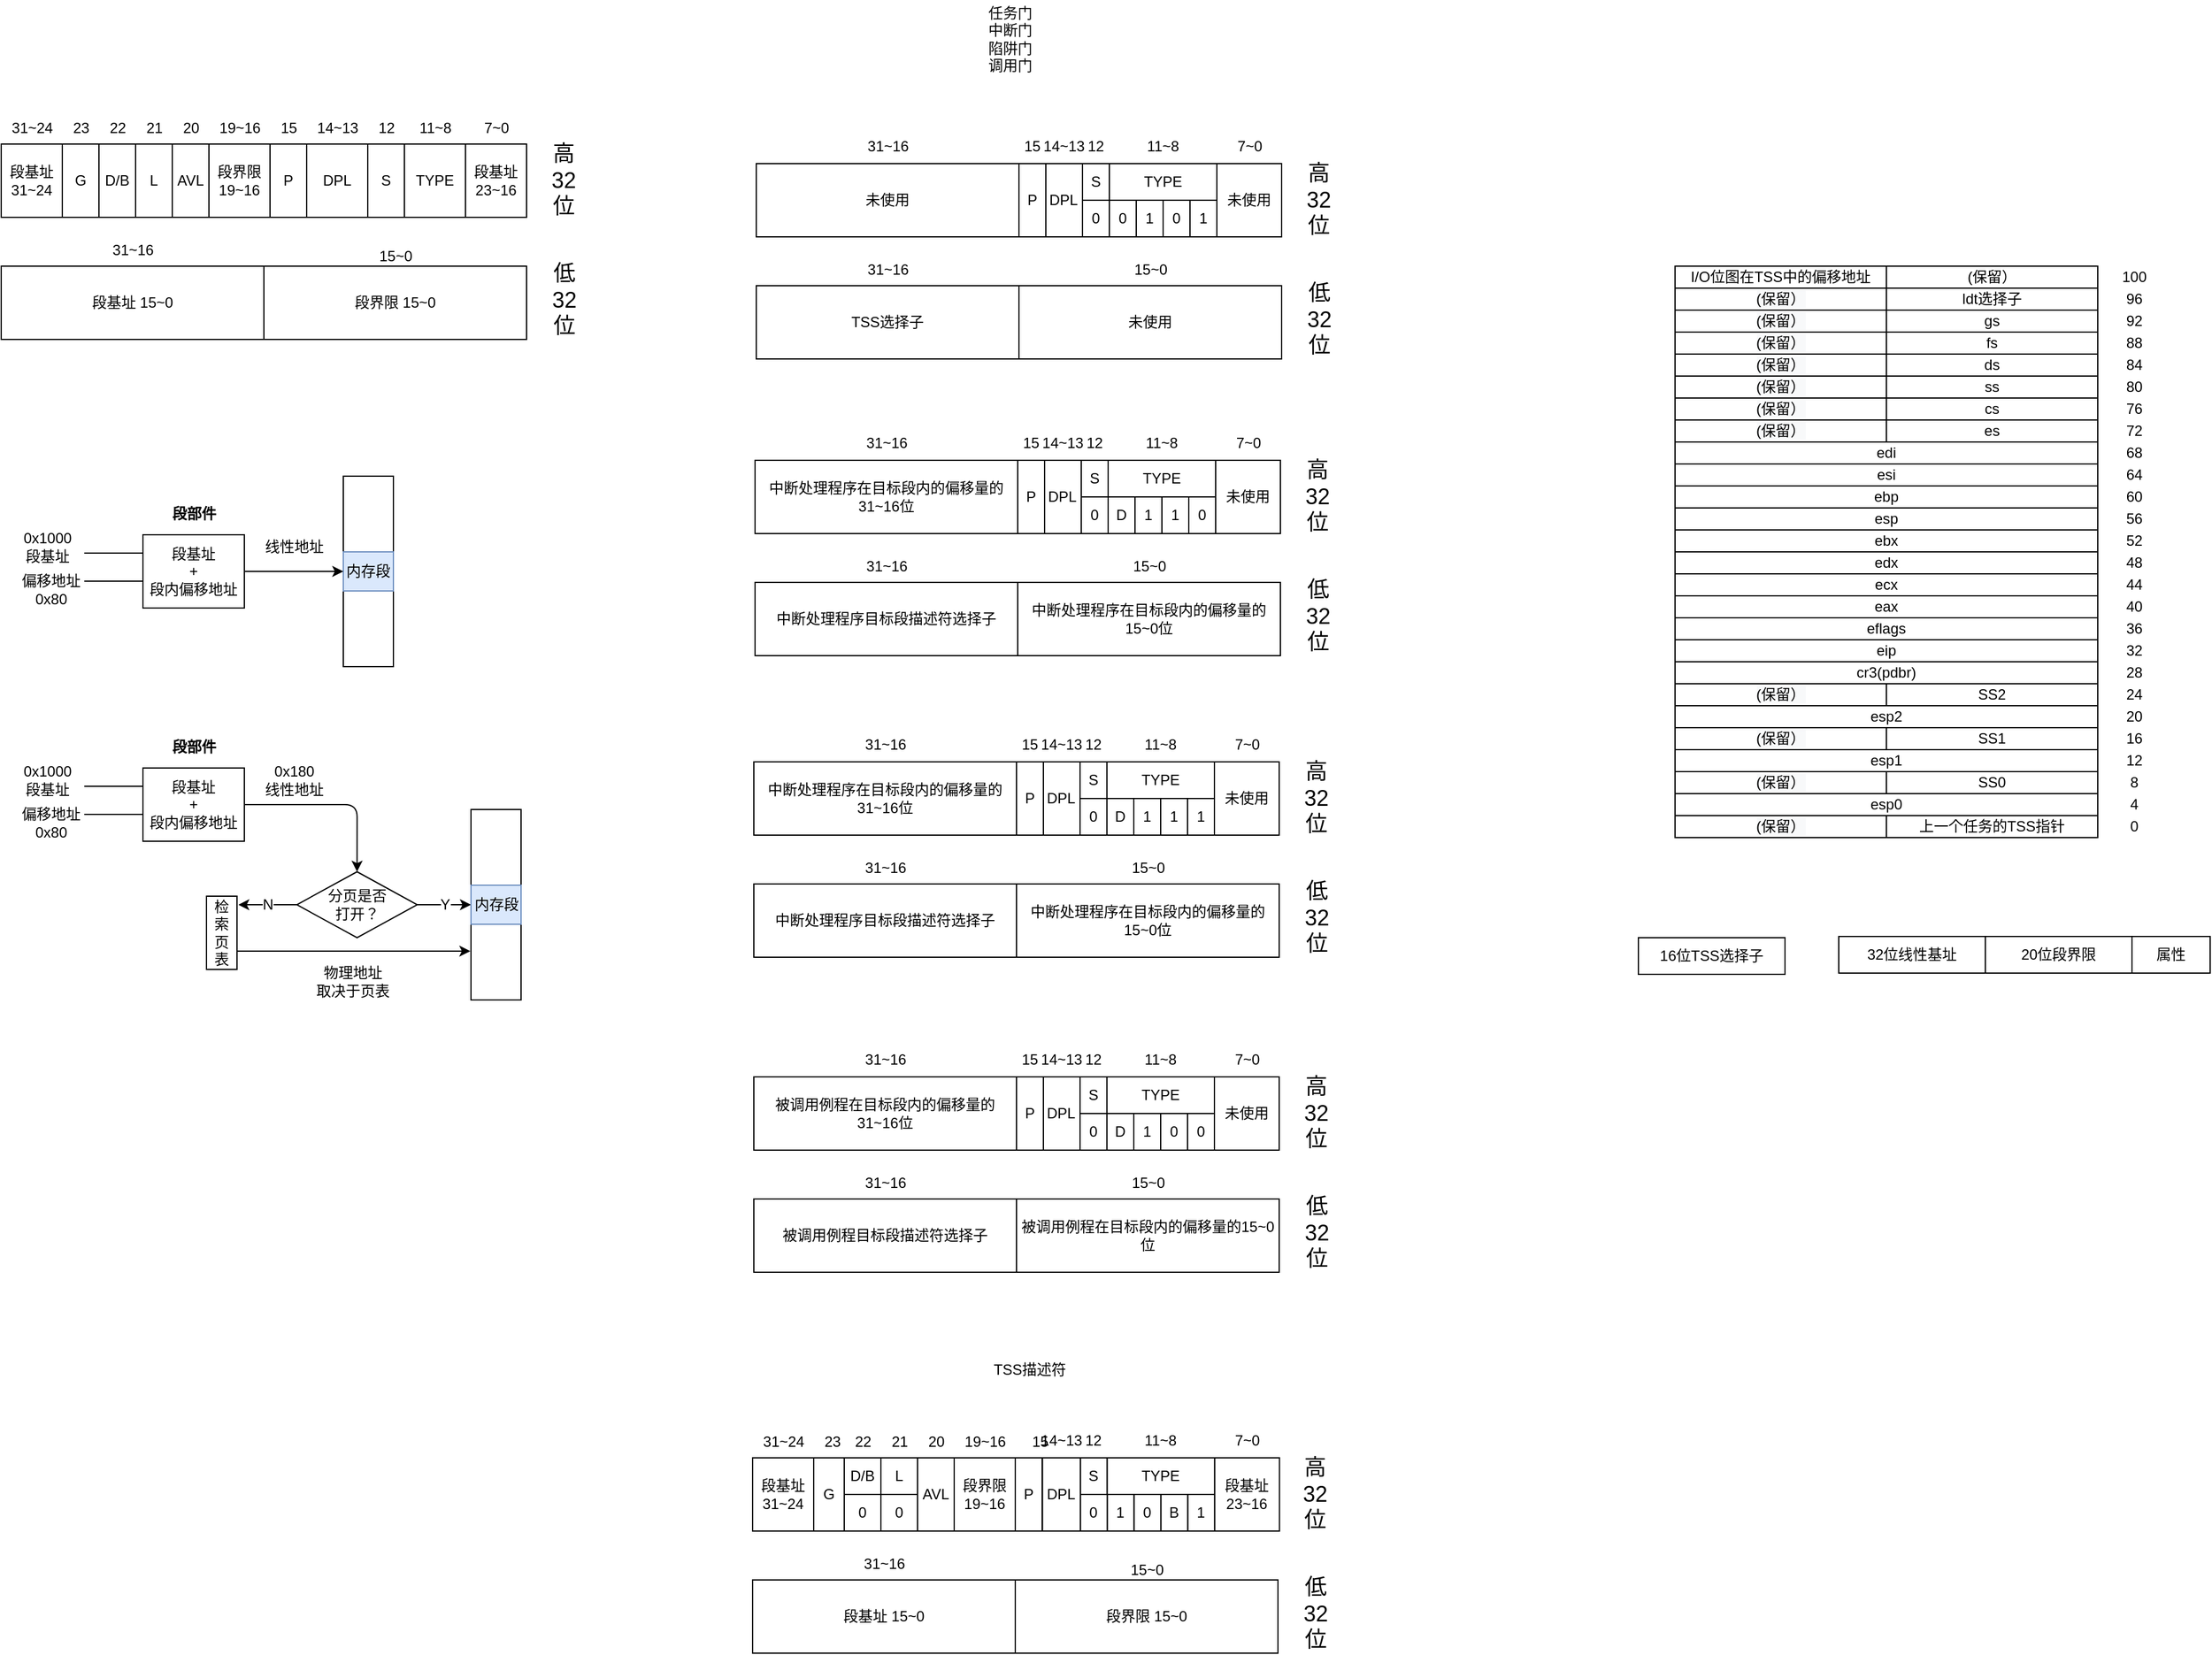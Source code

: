 <mxfile>
    <diagram id="dHVV99mR_UIUNMcH6DFS" name="第 1 页">
        <mxGraphModel dx="714" dy="567" grid="0" gridSize="5" guides="1" tooltips="1" connect="1" arrows="0" fold="1" page="1" pageScale="1" pageWidth="3300" pageHeight="4681" background="none" math="0" shadow="0">
            <root>
                <mxCell id="0"/>
                <mxCell id="1" parent="0"/>
                <mxCell id="2" value="段基址&lt;br&gt;31~24" style="rounded=0;whiteSpace=wrap;html=1;" parent="1" vertex="1">
                    <mxGeometry x="60" y="165" width="50" height="60" as="geometry"/>
                </mxCell>
                <mxCell id="3" value="G" style="rounded=0;whiteSpace=wrap;html=1;" parent="1" vertex="1">
                    <mxGeometry x="110" y="165" width="30" height="60" as="geometry"/>
                </mxCell>
                <mxCell id="4" value="D/B" style="rounded=0;whiteSpace=wrap;html=1;" parent="1" vertex="1">
                    <mxGeometry x="140" y="165" width="30" height="60" as="geometry"/>
                </mxCell>
                <mxCell id="5" value="L" style="rounded=0;whiteSpace=wrap;html=1;" parent="1" vertex="1">
                    <mxGeometry x="170" y="165" width="30" height="60" as="geometry"/>
                </mxCell>
                <mxCell id="6" value="AVL" style="rounded=0;whiteSpace=wrap;html=1;" parent="1" vertex="1">
                    <mxGeometry x="200" y="165" width="30" height="60" as="geometry"/>
                </mxCell>
                <mxCell id="7" value="段界限&lt;br&gt;19~16" style="rounded=0;whiteSpace=wrap;html=1;" parent="1" vertex="1">
                    <mxGeometry x="230" y="165" width="50" height="60" as="geometry"/>
                </mxCell>
                <mxCell id="8" value="P" style="rounded=0;whiteSpace=wrap;html=1;" parent="1" vertex="1">
                    <mxGeometry x="280" y="165" width="30" height="60" as="geometry"/>
                </mxCell>
                <mxCell id="9" value="DPL" style="rounded=0;whiteSpace=wrap;html=1;" parent="1" vertex="1">
                    <mxGeometry x="310" y="165" width="50" height="60" as="geometry"/>
                </mxCell>
                <mxCell id="10" value="S" style="rounded=0;whiteSpace=wrap;html=1;" parent="1" vertex="1">
                    <mxGeometry x="360" y="165" width="30" height="60" as="geometry"/>
                </mxCell>
                <mxCell id="11" value="TYPE" style="rounded=0;whiteSpace=wrap;html=1;" parent="1" vertex="1">
                    <mxGeometry x="390" y="165" width="50" height="60" as="geometry"/>
                </mxCell>
                <mxCell id="12" value="段基址&lt;br&gt;23~16" style="rounded=0;whiteSpace=wrap;html=1;" parent="1" vertex="1">
                    <mxGeometry x="440" y="165" width="50" height="60" as="geometry"/>
                </mxCell>
                <mxCell id="13" value="段基址 15~0" style="rounded=0;whiteSpace=wrap;html=1;" parent="1" vertex="1">
                    <mxGeometry x="60" y="265" width="215" height="60" as="geometry"/>
                </mxCell>
                <mxCell id="15" value="段界限 15~0" style="rounded=0;whiteSpace=wrap;html=1;" parent="1" vertex="1">
                    <mxGeometry x="275" y="265" width="215" height="60" as="geometry"/>
                </mxCell>
                <mxCell id="16" value="&lt;font style=&quot;font-size: 18px&quot;&gt;高32位&lt;/font&gt;" style="text;html=1;strokeColor=none;fillColor=none;align=center;verticalAlign=middle;whiteSpace=wrap;rounded=0;" parent="1" vertex="1">
                    <mxGeometry x="504" y="180" width="33" height="30" as="geometry"/>
                </mxCell>
                <mxCell id="17" value="&lt;font style=&quot;font-size: 18px&quot;&gt;低32位&lt;/font&gt;" style="text;html=1;strokeColor=none;fillColor=none;align=center;verticalAlign=middle;whiteSpace=wrap;rounded=0;" parent="1" vertex="1">
                    <mxGeometry x="504" y="278" width="34" height="30" as="geometry"/>
                </mxCell>
                <mxCell id="18" value="&lt;font style=&quot;font-size: 12px&quot;&gt;15~0&lt;/font&gt;" style="text;html=1;strokeColor=none;fillColor=none;align=center;verticalAlign=middle;whiteSpace=wrap;rounded=0;fontSize=18;" parent="1" vertex="1">
                    <mxGeometry x="352.5" y="240" width="60" height="30" as="geometry"/>
                </mxCell>
                <mxCell id="19" value="&lt;font style=&quot;font-size: 12px&quot;&gt;31~16&lt;/font&gt;" style="text;html=1;strokeColor=none;fillColor=none;align=center;verticalAlign=middle;whiteSpace=wrap;rounded=0;fontSize=18;" parent="1" vertex="1">
                    <mxGeometry x="137.5" y="235" width="60" height="30" as="geometry"/>
                </mxCell>
                <mxCell id="21" value="&lt;span style=&quot;font-size: 12px&quot;&gt;7~0&lt;/span&gt;" style="text;html=1;strokeColor=none;fillColor=none;align=center;verticalAlign=middle;whiteSpace=wrap;rounded=0;fontSize=18;" parent="1" vertex="1">
                    <mxGeometry x="447.5" y="135" width="35" height="30" as="geometry"/>
                </mxCell>
                <mxCell id="22" value="&lt;span style=&quot;font-size: 12px&quot;&gt;11~8&lt;/span&gt;" style="text;html=1;strokeColor=none;fillColor=none;align=center;verticalAlign=middle;whiteSpace=wrap;rounded=0;fontSize=18;" parent="1" vertex="1">
                    <mxGeometry x="397.5" y="135" width="35" height="30" as="geometry"/>
                </mxCell>
                <mxCell id="23" value="&lt;span style=&quot;font-size: 12px&quot;&gt;12&lt;/span&gt;" style="text;html=1;strokeColor=none;fillColor=none;align=center;verticalAlign=middle;whiteSpace=wrap;rounded=0;fontSize=18;" parent="1" vertex="1">
                    <mxGeometry x="357.5" y="135" width="35" height="30" as="geometry"/>
                </mxCell>
                <mxCell id="24" value="&lt;span style=&quot;font-size: 12px&quot;&gt;14~13&lt;/span&gt;" style="text;html=1;strokeColor=none;fillColor=none;align=center;verticalAlign=middle;whiteSpace=wrap;rounded=0;fontSize=18;" parent="1" vertex="1">
                    <mxGeometry x="317.5" y="135" width="35" height="30" as="geometry"/>
                </mxCell>
                <mxCell id="25" value="&lt;span style=&quot;font-size: 12px&quot;&gt;15&lt;/span&gt;" style="text;html=1;strokeColor=none;fillColor=none;align=center;verticalAlign=middle;whiteSpace=wrap;rounded=0;fontSize=18;" parent="1" vertex="1">
                    <mxGeometry x="277.5" y="135" width="35" height="30" as="geometry"/>
                </mxCell>
                <mxCell id="26" value="&lt;span style=&quot;font-size: 12px&quot;&gt;19~16&lt;/span&gt;" style="text;html=1;strokeColor=none;fillColor=none;align=center;verticalAlign=middle;whiteSpace=wrap;rounded=0;fontSize=18;" parent="1" vertex="1">
                    <mxGeometry x="237.5" y="135" width="35" height="30" as="geometry"/>
                </mxCell>
                <mxCell id="27" value="&lt;span style=&quot;font-size: 12px&quot;&gt;20&lt;/span&gt;" style="text;html=1;strokeColor=none;fillColor=none;align=center;verticalAlign=middle;whiteSpace=wrap;rounded=0;fontSize=18;" parent="1" vertex="1">
                    <mxGeometry x="197.5" y="135" width="35" height="30" as="geometry"/>
                </mxCell>
                <mxCell id="28" value="&lt;span style=&quot;font-size: 12px&quot;&gt;21&lt;/span&gt;" style="text;html=1;strokeColor=none;fillColor=none;align=center;verticalAlign=middle;whiteSpace=wrap;rounded=0;fontSize=18;" parent="1" vertex="1">
                    <mxGeometry x="167.5" y="135" width="35" height="30" as="geometry"/>
                </mxCell>
                <mxCell id="29" value="&lt;span style=&quot;font-size: 12px&quot;&gt;22&lt;/span&gt;" style="text;html=1;strokeColor=none;fillColor=none;align=center;verticalAlign=middle;whiteSpace=wrap;rounded=0;fontSize=18;" parent="1" vertex="1">
                    <mxGeometry x="137.5" y="135" width="35" height="30" as="geometry"/>
                </mxCell>
                <mxCell id="30" value="&lt;span style=&quot;font-size: 12px&quot;&gt;23&lt;/span&gt;" style="text;html=1;strokeColor=none;fillColor=none;align=center;verticalAlign=middle;whiteSpace=wrap;rounded=0;fontSize=18;" parent="1" vertex="1">
                    <mxGeometry x="107.5" y="135" width="35" height="30" as="geometry"/>
                </mxCell>
                <mxCell id="31" value="&lt;span style=&quot;font-size: 12px&quot;&gt;31~24&lt;/span&gt;" style="text;html=1;strokeColor=none;fillColor=none;align=center;verticalAlign=middle;whiteSpace=wrap;rounded=0;fontSize=18;" parent="1" vertex="1">
                    <mxGeometry x="67.5" y="135" width="35" height="30" as="geometry"/>
                </mxCell>
                <mxCell id="32" value="" style="rounded=0;whiteSpace=wrap;html=1;fontSize=12;" parent="1" vertex="1">
                    <mxGeometry x="340" y="437" width="41" height="62" as="geometry"/>
                </mxCell>
                <mxCell id="33" value="" style="rounded=0;whiteSpace=wrap;html=1;fontSize=12;" parent="1" vertex="1">
                    <mxGeometry x="340" y="531" width="41" height="62" as="geometry"/>
                </mxCell>
                <mxCell id="34" value="内存段" style="rounded=0;whiteSpace=wrap;html=1;fontSize=12;fillColor=#dae8fc;strokeColor=#6c8ebf;" parent="1" vertex="1">
                    <mxGeometry x="340" y="499" width="41" height="32" as="geometry"/>
                </mxCell>
                <mxCell id="35" value="段基址&lt;br&gt;+&lt;br&gt;段内偏移地址" style="rounded=0;whiteSpace=wrap;html=1;fontSize=12;" parent="1" vertex="1">
                    <mxGeometry x="176" y="485" width="83" height="60" as="geometry"/>
                </mxCell>
                <mxCell id="36" value="" style="endArrow=classic;html=1;fontSize=12;exitX=1;exitY=0.5;exitDx=0;exitDy=0;entryX=0;entryY=0.5;entryDx=0;entryDy=0;" parent="1" source="35" target="34" edge="1">
                    <mxGeometry width="50" height="50" relative="1" as="geometry">
                        <mxPoint x="251" y="487" as="sourcePoint"/>
                        <mxPoint x="301" y="437" as="targetPoint"/>
                    </mxGeometry>
                </mxCell>
                <mxCell id="37" value="线性地址" style="text;html=1;strokeColor=none;fillColor=none;align=center;verticalAlign=middle;whiteSpace=wrap;rounded=0;fontSize=12;" parent="1" vertex="1">
                    <mxGeometry x="270" y="480" width="60" height="30" as="geometry"/>
                </mxCell>
                <mxCell id="39" value="&lt;b&gt;段部件&lt;/b&gt;" style="text;html=1;strokeColor=none;fillColor=none;align=center;verticalAlign=middle;whiteSpace=wrap;rounded=0;fontSize=12;" parent="1" vertex="1">
                    <mxGeometry x="187.5" y="453" width="60" height="30" as="geometry"/>
                </mxCell>
                <mxCell id="43" style="edgeStyle=none;html=1;entryX=0;entryY=0.25;entryDx=0;entryDy=0;fontSize=12;endArrow=none;endFill=0;" parent="1" target="35" edge="1">
                    <mxGeometry relative="1" as="geometry">
                        <mxPoint x="128" y="500" as="sourcePoint"/>
                    </mxGeometry>
                </mxCell>
                <mxCell id="40" value="0x1000&lt;br&gt;&lt;font style=&quot;font-size: 12px&quot;&gt;段基址&lt;/font&gt;" style="text;html=1;strokeColor=none;fillColor=none;align=center;verticalAlign=middle;whiteSpace=wrap;rounded=0;fontSize=12;" parent="1" vertex="1">
                    <mxGeometry x="67.5" y="480" width="60" height="30" as="geometry"/>
                </mxCell>
                <mxCell id="41" value="偏移地址&lt;br&gt;0x80" style="text;html=1;strokeColor=none;fillColor=none;align=center;verticalAlign=middle;whiteSpace=wrap;rounded=0;fontSize=12;" parent="1" vertex="1">
                    <mxGeometry x="71" y="515" width="60" height="30" as="geometry"/>
                </mxCell>
                <mxCell id="46" style="edgeStyle=none;html=1;entryX=0;entryY=0.25;entryDx=0;entryDy=0;fontSize=12;endArrow=none;endFill=0;" parent="1" edge="1">
                    <mxGeometry relative="1" as="geometry">
                        <mxPoint x="128" y="523" as="sourcePoint"/>
                        <mxPoint x="176" y="523" as="targetPoint"/>
                    </mxGeometry>
                </mxCell>
                <mxCell id="58" style="edgeStyle=orthogonalEdgeStyle;html=1;exitX=1;exitY=0.5;exitDx=0;exitDy=0;entryX=0.5;entryY=0;entryDx=0;entryDy=0;fontSize=12;endArrow=classic;endFill=1;" parent="1" source="47" target="56" edge="1">
                    <mxGeometry relative="1" as="geometry"/>
                </mxCell>
                <mxCell id="47" value="段基址&lt;br&gt;+&lt;br&gt;段内偏移地址" style="rounded=0;whiteSpace=wrap;html=1;fontSize=12;" parent="1" vertex="1">
                    <mxGeometry x="176" y="676" width="83" height="60" as="geometry"/>
                </mxCell>
                <mxCell id="48" value="0x180&lt;br&gt;线性地址" style="text;html=1;strokeColor=none;fillColor=none;align=center;verticalAlign=middle;whiteSpace=wrap;rounded=0;fontSize=12;" parent="1" vertex="1">
                    <mxGeometry x="270" y="671" width="60" height="30" as="geometry"/>
                </mxCell>
                <mxCell id="49" value="&lt;b&gt;段部件&lt;/b&gt;" style="text;html=1;strokeColor=none;fillColor=none;align=center;verticalAlign=middle;whiteSpace=wrap;rounded=0;fontSize=12;" parent="1" vertex="1">
                    <mxGeometry x="187.5" y="644" width="60" height="30" as="geometry"/>
                </mxCell>
                <mxCell id="50" style="edgeStyle=none;html=1;entryX=0;entryY=0.25;entryDx=0;entryDy=0;fontSize=12;endArrow=none;endFill=0;" parent="1" target="47" edge="1">
                    <mxGeometry relative="1" as="geometry">
                        <mxPoint x="128" y="691" as="sourcePoint"/>
                    </mxGeometry>
                </mxCell>
                <mxCell id="51" value="0x1000&lt;br&gt;&lt;font style=&quot;font-size: 12px&quot;&gt;段基址&lt;/font&gt;" style="text;html=1;strokeColor=none;fillColor=none;align=center;verticalAlign=middle;whiteSpace=wrap;rounded=0;fontSize=12;" parent="1" vertex="1">
                    <mxGeometry x="67.5" y="671" width="60" height="30" as="geometry"/>
                </mxCell>
                <mxCell id="52" value="偏移地址&lt;br&gt;0x80" style="text;html=1;strokeColor=none;fillColor=none;align=center;verticalAlign=middle;whiteSpace=wrap;rounded=0;fontSize=12;" parent="1" vertex="1">
                    <mxGeometry x="71" y="706" width="60" height="30" as="geometry"/>
                </mxCell>
                <mxCell id="53" style="edgeStyle=none;html=1;entryX=0;entryY=0.25;entryDx=0;entryDy=0;fontSize=12;endArrow=none;endFill=0;" parent="1" edge="1">
                    <mxGeometry relative="1" as="geometry">
                        <mxPoint x="128" y="714" as="sourcePoint"/>
                        <mxPoint x="176" y="714" as="targetPoint"/>
                    </mxGeometry>
                </mxCell>
                <mxCell id="60" value="N" style="edgeStyle=none;html=1;exitX=0;exitY=0.5;exitDx=0;exitDy=0;entryX=1.04;entryY=0.117;entryDx=0;entryDy=0;entryPerimeter=0;fontSize=12;endArrow=classic;endFill=1;" parent="1" source="56" target="59" edge="1">
                    <mxGeometry relative="1" as="geometry"/>
                </mxCell>
                <mxCell id="64" value="Y" style="edgeStyle=none;html=1;exitX=1;exitY=0.5;exitDx=0;exitDy=0;entryX=0;entryY=0.5;entryDx=0;entryDy=0;fontSize=12;endArrow=classic;endFill=1;" parent="1" source="56" target="63" edge="1">
                    <mxGeometry relative="1" as="geometry"/>
                </mxCell>
                <mxCell id="56" value="&lt;span&gt;分页是否&lt;br&gt;打开？&lt;/span&gt;" style="rhombus;whiteSpace=wrap;html=1;fontSize=12;fillColor=#FFFFFF;" parent="1" vertex="1">
                    <mxGeometry x="302" y="761" width="98.5" height="54" as="geometry"/>
                </mxCell>
                <mxCell id="65" style="edgeStyle=none;html=1;exitX=1;exitY=0.75;exitDx=0;exitDy=0;fontSize=12;endArrow=classic;endFill=1;entryX=1;entryY=0.75;entryDx=0;entryDy=0;labelPosition=center;verticalLabelPosition=middle;align=center;verticalAlign=top;" parent="1" source="59" edge="1">
                    <mxGeometry relative="1" as="geometry">
                        <mxPoint x="444" y="826" as="targetPoint"/>
                    </mxGeometry>
                </mxCell>
                <mxCell id="59" value="检索页表" style="rounded=0;whiteSpace=wrap;html=1;fontSize=12;fillColor=#FFFFFF;" parent="1" vertex="1">
                    <mxGeometry x="228" y="781" width="25" height="60" as="geometry"/>
                </mxCell>
                <mxCell id="61" value="" style="rounded=0;whiteSpace=wrap;html=1;fontSize=12;" parent="1" vertex="1">
                    <mxGeometry x="444.5" y="710" width="41" height="62" as="geometry"/>
                </mxCell>
                <mxCell id="62" value="" style="rounded=0;whiteSpace=wrap;html=1;fontSize=12;" parent="1" vertex="1">
                    <mxGeometry x="444.5" y="804" width="41" height="62" as="geometry"/>
                </mxCell>
                <mxCell id="63" value="内存段" style="rounded=0;whiteSpace=wrap;html=1;fontSize=12;fillColor=#dae8fc;strokeColor=#6c8ebf;" parent="1" vertex="1">
                    <mxGeometry x="444.5" y="772" width="41" height="32" as="geometry"/>
                </mxCell>
                <mxCell id="69" value="物理地址&lt;br&gt;取决于页表" style="text;html=1;strokeColor=none;fillColor=none;align=center;verticalAlign=middle;whiteSpace=wrap;rounded=0;fontSize=12;" parent="1" vertex="1">
                    <mxGeometry x="315" y="836" width="66" height="30" as="geometry"/>
                </mxCell>
                <mxCell id="78" value="S" style="rounded=0;whiteSpace=wrap;html=1;" vertex="1" parent="1">
                    <mxGeometry x="945" y="181" width="22" height="30" as="geometry"/>
                </mxCell>
                <mxCell id="81" value="TSS选择子" style="rounded=0;whiteSpace=wrap;html=1;" vertex="1" parent="1">
                    <mxGeometry x="678" y="281" width="215" height="60" as="geometry"/>
                </mxCell>
                <mxCell id="82" value="未使用" style="rounded=0;whiteSpace=wrap;html=1;" vertex="1" parent="1">
                    <mxGeometry x="893" y="281" width="215" height="60" as="geometry"/>
                </mxCell>
                <mxCell id="83" value="&lt;font style=&quot;font-size: 18px&quot;&gt;高32位&lt;/font&gt;" style="text;html=1;strokeColor=none;fillColor=none;align=center;verticalAlign=middle;whiteSpace=wrap;rounded=0;" vertex="1" parent="1">
                    <mxGeometry x="1122" y="196" width="33" height="30" as="geometry"/>
                </mxCell>
                <mxCell id="84" value="&lt;font style=&quot;font-size: 18px&quot;&gt;低32位&lt;/font&gt;" style="text;html=1;strokeColor=none;fillColor=none;align=center;verticalAlign=middle;whiteSpace=wrap;rounded=0;" vertex="1" parent="1">
                    <mxGeometry x="1122" y="294" width="34" height="30" as="geometry"/>
                </mxCell>
                <mxCell id="85" value="&lt;font style=&quot;font-size: 12px&quot;&gt;7~0&lt;/font&gt;" style="text;html=1;strokeColor=none;fillColor=none;align=center;verticalAlign=middle;whiteSpace=wrap;rounded=0;fontSize=18;" vertex="1" parent="1">
                    <mxGeometry x="1051.5" y="150" width="60" height="30" as="geometry"/>
                </mxCell>
                <mxCell id="86" value="&lt;font style=&quot;font-size: 12px&quot;&gt;31~16&lt;/font&gt;" style="text;html=1;strokeColor=none;fillColor=none;align=center;verticalAlign=middle;whiteSpace=wrap;rounded=0;fontSize=18;" vertex="1" parent="1">
                    <mxGeometry x="755.5" y="251" width="60" height="30" as="geometry"/>
                </mxCell>
                <mxCell id="98" value="未使用" style="rounded=0;whiteSpace=wrap;html=1;" vertex="1" parent="1">
                    <mxGeometry x="678" y="181" width="215" height="60" as="geometry"/>
                </mxCell>
                <mxCell id="103" value="TYPE" style="rounded=0;whiteSpace=wrap;html=1;" vertex="1" parent="1">
                    <mxGeometry x="967" y="181" width="88" height="30" as="geometry"/>
                </mxCell>
                <mxCell id="104" value="0" style="rounded=0;whiteSpace=wrap;html=1;" vertex="1" parent="1">
                    <mxGeometry x="967" y="211" width="22" height="30" as="geometry"/>
                </mxCell>
                <mxCell id="105" value="1" style="rounded=0;whiteSpace=wrap;html=1;" vertex="1" parent="1">
                    <mxGeometry x="989" y="211" width="22" height="30" as="geometry"/>
                </mxCell>
                <mxCell id="106" value="0" style="rounded=0;whiteSpace=wrap;html=1;" vertex="1" parent="1">
                    <mxGeometry x="1011" y="211" width="22" height="30" as="geometry"/>
                </mxCell>
                <mxCell id="107" value="1" style="rounded=0;whiteSpace=wrap;html=1;" vertex="1" parent="1">
                    <mxGeometry x="1033" y="211" width="22" height="30" as="geometry"/>
                </mxCell>
                <mxCell id="109" value="未使用" style="rounded=0;whiteSpace=wrap;html=1;" vertex="1" parent="1">
                    <mxGeometry x="1055" y="181" width="53" height="60" as="geometry"/>
                </mxCell>
                <mxCell id="110" value="0" style="rounded=0;whiteSpace=wrap;html=1;" vertex="1" parent="1">
                    <mxGeometry x="945" y="211" width="22" height="30" as="geometry"/>
                </mxCell>
                <mxCell id="111" value="DPL" style="rounded=0;whiteSpace=wrap;html=1;" vertex="1" parent="1">
                    <mxGeometry x="914" y="181" width="31" height="60" as="geometry"/>
                </mxCell>
                <mxCell id="112" value="P" style="rounded=0;whiteSpace=wrap;html=1;" vertex="1" parent="1">
                    <mxGeometry x="893" y="181" width="22" height="60" as="geometry"/>
                </mxCell>
                <mxCell id="113" value="&lt;span style=&quot;font-size: 12px&quot;&gt;11~8&lt;/span&gt;" style="text;html=1;strokeColor=none;fillColor=none;align=center;verticalAlign=middle;whiteSpace=wrap;rounded=0;fontSize=18;" vertex="1" parent="1">
                    <mxGeometry x="981" y="150" width="60" height="30" as="geometry"/>
                </mxCell>
                <mxCell id="114" value="&lt;span style=&quot;font-size: 12px&quot;&gt;12&lt;/span&gt;" style="text;html=1;strokeColor=none;fillColor=none;align=center;verticalAlign=middle;whiteSpace=wrap;rounded=0;fontSize=18;" vertex="1" parent="1">
                    <mxGeometry x="926" y="150" width="60" height="30" as="geometry"/>
                </mxCell>
                <mxCell id="115" value="&lt;span style=&quot;font-size: 12px&quot;&gt;14~13&lt;/span&gt;" style="text;html=1;strokeColor=none;fillColor=none;align=center;verticalAlign=middle;whiteSpace=wrap;rounded=0;fontSize=18;" vertex="1" parent="1">
                    <mxGeometry x="899.5" y="150" width="60" height="30" as="geometry"/>
                </mxCell>
                <mxCell id="116" value="&lt;span style=&quot;font-size: 12px&quot;&gt;15&lt;/span&gt;" style="text;html=1;strokeColor=none;fillColor=none;align=center;verticalAlign=middle;whiteSpace=wrap;rounded=0;fontSize=18;" vertex="1" parent="1">
                    <mxGeometry x="874" y="150" width="60" height="30" as="geometry"/>
                </mxCell>
                <mxCell id="117" value="&lt;font style=&quot;font-size: 12px&quot;&gt;15~0&lt;/font&gt;&lt;span style=&quot;color: rgba(0 , 0 , 0 , 0) ; font-family: monospace ; font-size: 0px&quot;&gt;%3CmxGraphModel%3E%3Croot%3E%3CmxCell%20id%3D%220%22%2F%3E%3CmxCell%20id%3D%221%22%20parent%3D%220%22%2F%3E%3CmxCell%20id%3D%222%22%20value%3D%22TSS%E9%80%89%E6%8B%A9%E5%AD%90%22%20style%3D%22rounded%3D0%3BwhiteSpace%3Dwrap%3Bhtml%3D1%3B%22%20vertex%3D%221%22%20parent%3D%221%22%3E%3CmxGeometry%20x%3D%22678%22%20y%3D%22281%22%20width%3D%22215%22%20height%3D%2260%22%20as%3D%22geometry%22%2F%3E%3C%2FmxCell%3E%3C%2Froot%3E%3C%2FmxGraphModel%3E&lt;/span&gt;" style="text;html=1;strokeColor=none;fillColor=none;align=center;verticalAlign=middle;whiteSpace=wrap;rounded=0;fontSize=18;" vertex="1" parent="1">
                    <mxGeometry x="970.5" y="251" width="60" height="30" as="geometry"/>
                </mxCell>
                <mxCell id="118" value="&lt;span style=&quot;font-size: 12px&quot;&gt;31~16&lt;/span&gt;" style="text;html=1;strokeColor=none;fillColor=none;align=center;verticalAlign=middle;whiteSpace=wrap;rounded=0;fontSize=18;" vertex="1" parent="1">
                    <mxGeometry x="755.5" y="150" width="60" height="30" as="geometry"/>
                </mxCell>
                <mxCell id="119" value="S" style="rounded=0;whiteSpace=wrap;html=1;" vertex="1" parent="1">
                    <mxGeometry x="944" y="424" width="22" height="30" as="geometry"/>
                </mxCell>
                <mxCell id="120" value="中断处理程序目标段描述符选择子" style="rounded=0;whiteSpace=wrap;html=1;" vertex="1" parent="1">
                    <mxGeometry x="677" y="524" width="215" height="60" as="geometry"/>
                </mxCell>
                <mxCell id="121" value="中断处理程序在目标段内的偏移量的15~0位" style="rounded=0;whiteSpace=wrap;html=1;" vertex="1" parent="1">
                    <mxGeometry x="892" y="524" width="215" height="60" as="geometry"/>
                </mxCell>
                <mxCell id="122" value="&lt;font style=&quot;font-size: 18px&quot;&gt;高32位&lt;/font&gt;" style="text;html=1;strokeColor=none;fillColor=none;align=center;verticalAlign=middle;whiteSpace=wrap;rounded=0;" vertex="1" parent="1">
                    <mxGeometry x="1121" y="439" width="33" height="30" as="geometry"/>
                </mxCell>
                <mxCell id="123" value="&lt;font style=&quot;font-size: 18px&quot;&gt;低32位&lt;/font&gt;" style="text;html=1;strokeColor=none;fillColor=none;align=center;verticalAlign=middle;whiteSpace=wrap;rounded=0;" vertex="1" parent="1">
                    <mxGeometry x="1121" y="537" width="34" height="30" as="geometry"/>
                </mxCell>
                <mxCell id="124" value="&lt;font style=&quot;font-size: 12px&quot;&gt;7~0&lt;/font&gt;" style="text;html=1;strokeColor=none;fillColor=none;align=center;verticalAlign=middle;whiteSpace=wrap;rounded=0;fontSize=18;" vertex="1" parent="1">
                    <mxGeometry x="1050.5" y="393" width="60" height="30" as="geometry"/>
                </mxCell>
                <mxCell id="125" value="&lt;font style=&quot;font-size: 12px&quot;&gt;31~16&lt;/font&gt;" style="text;html=1;strokeColor=none;fillColor=none;align=center;verticalAlign=middle;whiteSpace=wrap;rounded=0;fontSize=18;" vertex="1" parent="1">
                    <mxGeometry x="754.5" y="494" width="60" height="30" as="geometry"/>
                </mxCell>
                <mxCell id="126" value="中断处理程序在目标段内的偏移量的31~16位" style="rounded=0;whiteSpace=wrap;html=1;" vertex="1" parent="1">
                    <mxGeometry x="677" y="424" width="215" height="60" as="geometry"/>
                </mxCell>
                <mxCell id="127" value="TYPE" style="rounded=0;whiteSpace=wrap;html=1;" vertex="1" parent="1">
                    <mxGeometry x="966" y="424" width="88" height="30" as="geometry"/>
                </mxCell>
                <mxCell id="128" value="D" style="rounded=0;whiteSpace=wrap;html=1;" vertex="1" parent="1">
                    <mxGeometry x="966" y="454" width="22" height="30" as="geometry"/>
                </mxCell>
                <mxCell id="129" value="1" style="rounded=0;whiteSpace=wrap;html=1;" vertex="1" parent="1">
                    <mxGeometry x="988" y="454" width="22" height="30" as="geometry"/>
                </mxCell>
                <mxCell id="130" value="1" style="rounded=0;whiteSpace=wrap;html=1;" vertex="1" parent="1">
                    <mxGeometry x="1010" y="454" width="22" height="30" as="geometry"/>
                </mxCell>
                <mxCell id="131" value="0" style="rounded=0;whiteSpace=wrap;html=1;" vertex="1" parent="1">
                    <mxGeometry x="1032" y="454" width="22" height="30" as="geometry"/>
                </mxCell>
                <mxCell id="132" value="未使用" style="rounded=0;whiteSpace=wrap;html=1;" vertex="1" parent="1">
                    <mxGeometry x="1054" y="424" width="53" height="60" as="geometry"/>
                </mxCell>
                <mxCell id="133" value="0" style="rounded=0;whiteSpace=wrap;html=1;" vertex="1" parent="1">
                    <mxGeometry x="944" y="454" width="22" height="30" as="geometry"/>
                </mxCell>
                <mxCell id="134" value="DPL" style="rounded=0;whiteSpace=wrap;html=1;" vertex="1" parent="1">
                    <mxGeometry x="913" y="424" width="31" height="60" as="geometry"/>
                </mxCell>
                <mxCell id="135" value="P" style="rounded=0;whiteSpace=wrap;html=1;" vertex="1" parent="1">
                    <mxGeometry x="892" y="424" width="22" height="60" as="geometry"/>
                </mxCell>
                <mxCell id="136" value="&lt;span style=&quot;font-size: 12px&quot;&gt;11~8&lt;/span&gt;" style="text;html=1;strokeColor=none;fillColor=none;align=center;verticalAlign=middle;whiteSpace=wrap;rounded=0;fontSize=18;" vertex="1" parent="1">
                    <mxGeometry x="980" y="393" width="60" height="30" as="geometry"/>
                </mxCell>
                <mxCell id="137" value="&lt;span style=&quot;font-size: 12px&quot;&gt;12&lt;/span&gt;" style="text;html=1;strokeColor=none;fillColor=none;align=center;verticalAlign=middle;whiteSpace=wrap;rounded=0;fontSize=18;" vertex="1" parent="1">
                    <mxGeometry x="925" y="393" width="60" height="30" as="geometry"/>
                </mxCell>
                <mxCell id="138" value="&lt;span style=&quot;font-size: 12px&quot;&gt;14~13&lt;/span&gt;" style="text;html=1;strokeColor=none;fillColor=none;align=center;verticalAlign=middle;whiteSpace=wrap;rounded=0;fontSize=18;" vertex="1" parent="1">
                    <mxGeometry x="898.5" y="393" width="60" height="30" as="geometry"/>
                </mxCell>
                <mxCell id="139" value="&lt;span style=&quot;font-size: 12px&quot;&gt;15&lt;/span&gt;" style="text;html=1;strokeColor=none;fillColor=none;align=center;verticalAlign=middle;whiteSpace=wrap;rounded=0;fontSize=18;" vertex="1" parent="1">
                    <mxGeometry x="873" y="393" width="60" height="30" as="geometry"/>
                </mxCell>
                <mxCell id="140" value="&lt;font style=&quot;font-size: 12px&quot;&gt;15~0&lt;/font&gt;&lt;span style=&quot;color: rgba(0 , 0 , 0 , 0) ; font-family: monospace ; font-size: 0px&quot;&gt;%3CmxGraphModel%3E%3Croot%3E%3CmxCell%20id%3D%220%22%2F%3E%3CmxCell%20id%3D%221%22%20parent%3D%220%22%2F%3E%3CmxCell%20id%3D%222%22%20value%3D%22TSS%E9%80%89%E6%8B%A9%E5%AD%90%22%20style%3D%22rounded%3D0%3BwhiteSpace%3Dwrap%3Bhtml%3D1%3B%22%20vertex%3D%221%22%20parent%3D%221%22%3E%3CmxGeometry%20x%3D%22678%22%20y%3D%22281%22%20width%3D%22215%22%20height%3D%2260%22%20as%3D%22geometry%22%2F%3E%3C%2FmxCell%3E%3C%2Froot%3E%3C%2FmxGraphModel%3E&lt;/span&gt;" style="text;html=1;strokeColor=none;fillColor=none;align=center;verticalAlign=middle;whiteSpace=wrap;rounded=0;fontSize=18;" vertex="1" parent="1">
                    <mxGeometry x="969.5" y="494" width="60" height="30" as="geometry"/>
                </mxCell>
                <mxCell id="141" value="&lt;span style=&quot;font-size: 12px&quot;&gt;31~16&lt;/span&gt;" style="text;html=1;strokeColor=none;fillColor=none;align=center;verticalAlign=middle;whiteSpace=wrap;rounded=0;fontSize=18;" vertex="1" parent="1">
                    <mxGeometry x="754.5" y="393" width="60" height="30" as="geometry"/>
                </mxCell>
                <mxCell id="165" value="S" style="rounded=0;whiteSpace=wrap;html=1;" vertex="1" parent="1">
                    <mxGeometry x="943" y="671" width="22" height="30" as="geometry"/>
                </mxCell>
                <mxCell id="166" value="中断处理程序目标段描述符选择子" style="rounded=0;whiteSpace=wrap;html=1;" vertex="1" parent="1">
                    <mxGeometry x="676" y="771" width="215" height="60" as="geometry"/>
                </mxCell>
                <mxCell id="167" value="中断处理程序在目标段内的偏移量的15~0位" style="rounded=0;whiteSpace=wrap;html=1;" vertex="1" parent="1">
                    <mxGeometry x="891" y="771" width="215" height="60" as="geometry"/>
                </mxCell>
                <mxCell id="168" value="&lt;font style=&quot;font-size: 18px&quot;&gt;高32位&lt;/font&gt;" style="text;html=1;strokeColor=none;fillColor=none;align=center;verticalAlign=middle;whiteSpace=wrap;rounded=0;" vertex="1" parent="1">
                    <mxGeometry x="1120" y="686" width="33" height="30" as="geometry"/>
                </mxCell>
                <mxCell id="169" value="&lt;font style=&quot;font-size: 18px&quot;&gt;低32位&lt;/font&gt;" style="text;html=1;strokeColor=none;fillColor=none;align=center;verticalAlign=middle;whiteSpace=wrap;rounded=0;" vertex="1" parent="1">
                    <mxGeometry x="1120" y="784" width="34" height="30" as="geometry"/>
                </mxCell>
                <mxCell id="170" value="&lt;font style=&quot;font-size: 12px&quot;&gt;7~0&lt;/font&gt;" style="text;html=1;strokeColor=none;fillColor=none;align=center;verticalAlign=middle;whiteSpace=wrap;rounded=0;fontSize=18;" vertex="1" parent="1">
                    <mxGeometry x="1049.5" y="640" width="60" height="30" as="geometry"/>
                </mxCell>
                <mxCell id="171" value="&lt;font style=&quot;font-size: 12px&quot;&gt;31~16&lt;/font&gt;" style="text;html=1;strokeColor=none;fillColor=none;align=center;verticalAlign=middle;whiteSpace=wrap;rounded=0;fontSize=18;" vertex="1" parent="1">
                    <mxGeometry x="753.5" y="741" width="60" height="30" as="geometry"/>
                </mxCell>
                <mxCell id="172" value="中断处理程序在目标段内的偏移量的31~16位" style="rounded=0;whiteSpace=wrap;html=1;" vertex="1" parent="1">
                    <mxGeometry x="676" y="671" width="215" height="60" as="geometry"/>
                </mxCell>
                <mxCell id="173" value="TYPE" style="rounded=0;whiteSpace=wrap;html=1;" vertex="1" parent="1">
                    <mxGeometry x="965" y="671" width="88" height="30" as="geometry"/>
                </mxCell>
                <mxCell id="174" value="D" style="rounded=0;whiteSpace=wrap;html=1;" vertex="1" parent="1">
                    <mxGeometry x="965" y="701" width="22" height="30" as="geometry"/>
                </mxCell>
                <mxCell id="175" value="1" style="rounded=0;whiteSpace=wrap;html=1;" vertex="1" parent="1">
                    <mxGeometry x="987" y="701" width="22" height="30" as="geometry"/>
                </mxCell>
                <mxCell id="176" value="1" style="rounded=0;whiteSpace=wrap;html=1;" vertex="1" parent="1">
                    <mxGeometry x="1009" y="701" width="22" height="30" as="geometry"/>
                </mxCell>
                <mxCell id="177" value="1" style="rounded=0;whiteSpace=wrap;html=1;" vertex="1" parent="1">
                    <mxGeometry x="1031" y="701" width="22" height="30" as="geometry"/>
                </mxCell>
                <mxCell id="178" value="未使用" style="rounded=0;whiteSpace=wrap;html=1;" vertex="1" parent="1">
                    <mxGeometry x="1053" y="671" width="53" height="60" as="geometry"/>
                </mxCell>
                <mxCell id="179" value="0" style="rounded=0;whiteSpace=wrap;html=1;" vertex="1" parent="1">
                    <mxGeometry x="943" y="701" width="22" height="30" as="geometry"/>
                </mxCell>
                <mxCell id="180" value="DPL" style="rounded=0;whiteSpace=wrap;html=1;" vertex="1" parent="1">
                    <mxGeometry x="912" y="671" width="31" height="60" as="geometry"/>
                </mxCell>
                <mxCell id="181" value="P" style="rounded=0;whiteSpace=wrap;html=1;" vertex="1" parent="1">
                    <mxGeometry x="891" y="671" width="22" height="60" as="geometry"/>
                </mxCell>
                <mxCell id="182" value="&lt;span style=&quot;font-size: 12px&quot;&gt;11~8&lt;/span&gt;" style="text;html=1;strokeColor=none;fillColor=none;align=center;verticalAlign=middle;whiteSpace=wrap;rounded=0;fontSize=18;" vertex="1" parent="1">
                    <mxGeometry x="979" y="640" width="60" height="30" as="geometry"/>
                </mxCell>
                <mxCell id="183" value="&lt;span style=&quot;font-size: 12px&quot;&gt;12&lt;/span&gt;" style="text;html=1;strokeColor=none;fillColor=none;align=center;verticalAlign=middle;whiteSpace=wrap;rounded=0;fontSize=18;" vertex="1" parent="1">
                    <mxGeometry x="924" y="640" width="60" height="30" as="geometry"/>
                </mxCell>
                <mxCell id="184" value="&lt;span style=&quot;font-size: 12px&quot;&gt;14~13&lt;/span&gt;" style="text;html=1;strokeColor=none;fillColor=none;align=center;verticalAlign=middle;whiteSpace=wrap;rounded=0;fontSize=18;" vertex="1" parent="1">
                    <mxGeometry x="897.5" y="640" width="60" height="30" as="geometry"/>
                </mxCell>
                <mxCell id="185" value="&lt;span style=&quot;font-size: 12px&quot;&gt;15&lt;/span&gt;" style="text;html=1;strokeColor=none;fillColor=none;align=center;verticalAlign=middle;whiteSpace=wrap;rounded=0;fontSize=18;" vertex="1" parent="1">
                    <mxGeometry x="872" y="640" width="60" height="30" as="geometry"/>
                </mxCell>
                <mxCell id="186" value="&lt;font style=&quot;font-size: 12px&quot;&gt;15~0&lt;/font&gt;&lt;span style=&quot;color: rgba(0 , 0 , 0 , 0) ; font-family: monospace ; font-size: 0px&quot;&gt;%3CmxGraphModel%3E%3Croot%3E%3CmxCell%20id%3D%220%22%2F%3E%3CmxCell%20id%3D%221%22%20parent%3D%220%22%2F%3E%3CmxCell%20id%3D%222%22%20value%3D%22TSS%E9%80%89%E6%8B%A9%E5%AD%90%22%20style%3D%22rounded%3D0%3BwhiteSpace%3Dwrap%3Bhtml%3D1%3B%22%20vertex%3D%221%22%20parent%3D%221%22%3E%3CmxGeometry%20x%3D%22678%22%20y%3D%22281%22%20width%3D%22215%22%20height%3D%2260%22%20as%3D%22geometry%22%2F%3E%3C%2FmxCell%3E%3C%2Froot%3E%3C%2FmxGraphModel%3E&lt;/span&gt;" style="text;html=1;strokeColor=none;fillColor=none;align=center;verticalAlign=middle;whiteSpace=wrap;rounded=0;fontSize=18;" vertex="1" parent="1">
                    <mxGeometry x="968.5" y="741" width="60" height="30" as="geometry"/>
                </mxCell>
                <mxCell id="187" value="&lt;span style=&quot;font-size: 12px&quot;&gt;31~16&lt;/span&gt;" style="text;html=1;strokeColor=none;fillColor=none;align=center;verticalAlign=middle;whiteSpace=wrap;rounded=0;fontSize=18;" vertex="1" parent="1">
                    <mxGeometry x="753.5" y="640" width="60" height="30" as="geometry"/>
                </mxCell>
                <mxCell id="188" value="S" style="rounded=0;whiteSpace=wrap;html=1;" vertex="1" parent="1">
                    <mxGeometry x="943" y="929" width="22" height="30" as="geometry"/>
                </mxCell>
                <mxCell id="189" value="被调用例程目标段描述符选择子" style="rounded=0;whiteSpace=wrap;html=1;" vertex="1" parent="1">
                    <mxGeometry x="676" y="1029" width="215" height="60" as="geometry"/>
                </mxCell>
                <mxCell id="190" value="被调用例程在目标段内的偏移量的15~0位" style="rounded=0;whiteSpace=wrap;html=1;" vertex="1" parent="1">
                    <mxGeometry x="891" y="1029" width="215" height="60" as="geometry"/>
                </mxCell>
                <mxCell id="191" value="&lt;font style=&quot;font-size: 18px&quot;&gt;高32位&lt;/font&gt;" style="text;html=1;strokeColor=none;fillColor=none;align=center;verticalAlign=middle;whiteSpace=wrap;rounded=0;" vertex="1" parent="1">
                    <mxGeometry x="1120" y="944" width="33" height="30" as="geometry"/>
                </mxCell>
                <mxCell id="192" value="&lt;font style=&quot;font-size: 18px&quot;&gt;低32位&lt;/font&gt;" style="text;html=1;strokeColor=none;fillColor=none;align=center;verticalAlign=middle;whiteSpace=wrap;rounded=0;" vertex="1" parent="1">
                    <mxGeometry x="1120" y="1042" width="34" height="30" as="geometry"/>
                </mxCell>
                <mxCell id="193" value="&lt;font style=&quot;font-size: 12px&quot;&gt;7~0&lt;/font&gt;" style="text;html=1;strokeColor=none;fillColor=none;align=center;verticalAlign=middle;whiteSpace=wrap;rounded=0;fontSize=18;" vertex="1" parent="1">
                    <mxGeometry x="1049.5" y="898" width="60" height="30" as="geometry"/>
                </mxCell>
                <mxCell id="194" value="&lt;font style=&quot;font-size: 12px&quot;&gt;31~16&lt;/font&gt;" style="text;html=1;strokeColor=none;fillColor=none;align=center;verticalAlign=middle;whiteSpace=wrap;rounded=0;fontSize=18;" vertex="1" parent="1">
                    <mxGeometry x="753.5" y="999" width="60" height="30" as="geometry"/>
                </mxCell>
                <mxCell id="195" value="被调用例程在目标段内的偏移量的31~16位" style="rounded=0;whiteSpace=wrap;html=1;" vertex="1" parent="1">
                    <mxGeometry x="676" y="929" width="215" height="60" as="geometry"/>
                </mxCell>
                <mxCell id="196" value="TYPE" style="rounded=0;whiteSpace=wrap;html=1;" vertex="1" parent="1">
                    <mxGeometry x="965" y="929" width="88" height="30" as="geometry"/>
                </mxCell>
                <mxCell id="197" value="D" style="rounded=0;whiteSpace=wrap;html=1;" vertex="1" parent="1">
                    <mxGeometry x="965" y="959" width="22" height="30" as="geometry"/>
                </mxCell>
                <mxCell id="198" value="1" style="rounded=0;whiteSpace=wrap;html=1;" vertex="1" parent="1">
                    <mxGeometry x="987" y="959" width="22" height="30" as="geometry"/>
                </mxCell>
                <mxCell id="199" value="0" style="rounded=0;whiteSpace=wrap;html=1;" vertex="1" parent="1">
                    <mxGeometry x="1009" y="959" width="22" height="30" as="geometry"/>
                </mxCell>
                <mxCell id="200" value="0" style="rounded=0;whiteSpace=wrap;html=1;" vertex="1" parent="1">
                    <mxGeometry x="1031" y="959" width="22" height="30" as="geometry"/>
                </mxCell>
                <mxCell id="201" value="未使用" style="rounded=0;whiteSpace=wrap;html=1;" vertex="1" parent="1">
                    <mxGeometry x="1053" y="929" width="53" height="60" as="geometry"/>
                </mxCell>
                <mxCell id="202" value="0" style="rounded=0;whiteSpace=wrap;html=1;" vertex="1" parent="1">
                    <mxGeometry x="943" y="959" width="22" height="30" as="geometry"/>
                </mxCell>
                <mxCell id="203" value="DPL" style="rounded=0;whiteSpace=wrap;html=1;" vertex="1" parent="1">
                    <mxGeometry x="912" y="929" width="31" height="60" as="geometry"/>
                </mxCell>
                <mxCell id="204" value="P" style="rounded=0;whiteSpace=wrap;html=1;" vertex="1" parent="1">
                    <mxGeometry x="891" y="929" width="22" height="60" as="geometry"/>
                </mxCell>
                <mxCell id="205" value="&lt;span style=&quot;font-size: 12px&quot;&gt;11~8&lt;/span&gt;" style="text;html=1;strokeColor=none;fillColor=none;align=center;verticalAlign=middle;whiteSpace=wrap;rounded=0;fontSize=18;" vertex="1" parent="1">
                    <mxGeometry x="979" y="898" width="60" height="30" as="geometry"/>
                </mxCell>
                <mxCell id="206" value="&lt;span style=&quot;font-size: 12px&quot;&gt;12&lt;/span&gt;" style="text;html=1;strokeColor=none;fillColor=none;align=center;verticalAlign=middle;whiteSpace=wrap;rounded=0;fontSize=18;" vertex="1" parent="1">
                    <mxGeometry x="924" y="898" width="60" height="30" as="geometry"/>
                </mxCell>
                <mxCell id="207" value="&lt;span style=&quot;font-size: 12px&quot;&gt;14~13&lt;/span&gt;" style="text;html=1;strokeColor=none;fillColor=none;align=center;verticalAlign=middle;whiteSpace=wrap;rounded=0;fontSize=18;" vertex="1" parent="1">
                    <mxGeometry x="897.5" y="898" width="60" height="30" as="geometry"/>
                </mxCell>
                <mxCell id="208" value="&lt;span style=&quot;font-size: 12px&quot;&gt;15&lt;/span&gt;" style="text;html=1;strokeColor=none;fillColor=none;align=center;verticalAlign=middle;whiteSpace=wrap;rounded=0;fontSize=18;" vertex="1" parent="1">
                    <mxGeometry x="872" y="898" width="60" height="30" as="geometry"/>
                </mxCell>
                <mxCell id="209" value="&lt;font style=&quot;font-size: 12px&quot;&gt;15~0&lt;/font&gt;&lt;span style=&quot;color: rgba(0 , 0 , 0 , 0) ; font-family: monospace ; font-size: 0px&quot;&gt;%3CmxGraphModel%3E%3Croot%3E%3CmxCell%20id%3D%220%22%2F%3E%3CmxCell%20id%3D%221%22%20parent%3D%220%22%2F%3E%3CmxCell%20id%3D%222%22%20value%3D%22TSS%E9%80%89%E6%8B%A9%E5%AD%90%22%20style%3D%22rounded%3D0%3BwhiteSpace%3Dwrap%3Bhtml%3D1%3B%22%20vertex%3D%221%22%20parent%3D%221%22%3E%3CmxGeometry%20x%3D%22678%22%20y%3D%22281%22%20width%3D%22215%22%20height%3D%2260%22%20as%3D%22geometry%22%2F%3E%3C%2FmxCell%3E%3C%2Froot%3E%3C%2FmxGraphModel%3E&lt;/span&gt;" style="text;html=1;strokeColor=none;fillColor=none;align=center;verticalAlign=middle;whiteSpace=wrap;rounded=0;fontSize=18;" vertex="1" parent="1">
                    <mxGeometry x="968.5" y="999" width="60" height="30" as="geometry"/>
                </mxCell>
                <mxCell id="210" value="&lt;span style=&quot;font-size: 12px&quot;&gt;31~16&lt;/span&gt;" style="text;html=1;strokeColor=none;fillColor=none;align=center;verticalAlign=middle;whiteSpace=wrap;rounded=0;fontSize=18;" vertex="1" parent="1">
                    <mxGeometry x="753.5" y="898" width="60" height="30" as="geometry"/>
                </mxCell>
                <mxCell id="211" value="任务门&lt;br&gt;中断门&lt;br&gt;陷阱门&lt;br&gt;调用门" style="text;html=1;strokeColor=none;fillColor=none;align=center;verticalAlign=middle;whiteSpace=wrap;rounded=0;" vertex="1" parent="1">
                    <mxGeometry x="846" y="47" width="80" height="63" as="geometry"/>
                </mxCell>
                <mxCell id="212" value="段基址&lt;br&gt;31~24" style="rounded=0;whiteSpace=wrap;html=1;" vertex="1" parent="1">
                    <mxGeometry x="675" y="1241" width="50" height="60" as="geometry"/>
                </mxCell>
                <mxCell id="213" value="G" style="rounded=0;whiteSpace=wrap;html=1;" vertex="1" parent="1">
                    <mxGeometry x="725" y="1241" width="25" height="60" as="geometry"/>
                </mxCell>
                <mxCell id="214" value="D/B" style="rounded=0;whiteSpace=wrap;html=1;" vertex="1" parent="1">
                    <mxGeometry x="750" y="1241" width="30" height="30" as="geometry"/>
                </mxCell>
                <mxCell id="215" value="L" style="rounded=0;whiteSpace=wrap;html=1;" vertex="1" parent="1">
                    <mxGeometry x="780" y="1241" width="30" height="30" as="geometry"/>
                </mxCell>
                <mxCell id="216" value="AVL" style="rounded=0;whiteSpace=wrap;html=1;" vertex="1" parent="1">
                    <mxGeometry x="810" y="1241" width="30" height="60" as="geometry"/>
                </mxCell>
                <mxCell id="217" value="段界限&lt;br&gt;19~16" style="rounded=0;whiteSpace=wrap;html=1;" vertex="1" parent="1">
                    <mxGeometry x="840" y="1241" width="50" height="60" as="geometry"/>
                </mxCell>
                <mxCell id="223" value="段基址 15~0" style="rounded=0;whiteSpace=wrap;html=1;" vertex="1" parent="1">
                    <mxGeometry x="675" y="1341" width="215" height="60" as="geometry"/>
                </mxCell>
                <mxCell id="224" value="段界限 15~0" style="rounded=0;whiteSpace=wrap;html=1;" vertex="1" parent="1">
                    <mxGeometry x="890" y="1341" width="215" height="60" as="geometry"/>
                </mxCell>
                <mxCell id="225" value="&lt;font style=&quot;font-size: 18px&quot;&gt;高32位&lt;/font&gt;" style="text;html=1;strokeColor=none;fillColor=none;align=center;verticalAlign=middle;whiteSpace=wrap;rounded=0;" vertex="1" parent="1">
                    <mxGeometry x="1119" y="1256" width="33" height="30" as="geometry"/>
                </mxCell>
                <mxCell id="226" value="&lt;font style=&quot;font-size: 18px&quot;&gt;低32位&lt;/font&gt;" style="text;html=1;strokeColor=none;fillColor=none;align=center;verticalAlign=middle;whiteSpace=wrap;rounded=0;" vertex="1" parent="1">
                    <mxGeometry x="1119" y="1354" width="34" height="30" as="geometry"/>
                </mxCell>
                <mxCell id="227" value="&lt;font style=&quot;font-size: 12px&quot;&gt;15~0&lt;/font&gt;" style="text;html=1;strokeColor=none;fillColor=none;align=center;verticalAlign=middle;whiteSpace=wrap;rounded=0;fontSize=18;" vertex="1" parent="1">
                    <mxGeometry x="967.5" y="1316" width="60" height="30" as="geometry"/>
                </mxCell>
                <mxCell id="228" value="&lt;font style=&quot;font-size: 12px&quot;&gt;31~16&lt;/font&gt;" style="text;html=1;strokeColor=none;fillColor=none;align=center;verticalAlign=middle;whiteSpace=wrap;rounded=0;fontSize=18;" vertex="1" parent="1">
                    <mxGeometry x="752.5" y="1311" width="60" height="30" as="geometry"/>
                </mxCell>
                <mxCell id="233" value="&lt;span style=&quot;font-size: 12px&quot;&gt;15&lt;/span&gt;" style="text;html=1;strokeColor=none;fillColor=none;align=center;verticalAlign=middle;whiteSpace=wrap;rounded=0;fontSize=18;" vertex="1" parent="1">
                    <mxGeometry x="892.5" y="1211" width="35" height="30" as="geometry"/>
                </mxCell>
                <mxCell id="234" value="&lt;span style=&quot;font-size: 12px&quot;&gt;19~16&lt;/span&gt;" style="text;html=1;strokeColor=none;fillColor=none;align=center;verticalAlign=middle;whiteSpace=wrap;rounded=0;fontSize=18;" vertex="1" parent="1">
                    <mxGeometry x="847.5" y="1211" width="35" height="30" as="geometry"/>
                </mxCell>
                <mxCell id="235" value="&lt;span style=&quot;font-size: 12px&quot;&gt;20&lt;/span&gt;" style="text;html=1;strokeColor=none;fillColor=none;align=center;verticalAlign=middle;whiteSpace=wrap;rounded=0;fontSize=18;" vertex="1" parent="1">
                    <mxGeometry x="807.5" y="1211" width="35" height="30" as="geometry"/>
                </mxCell>
                <mxCell id="236" value="&lt;span style=&quot;font-size: 12px&quot;&gt;21&lt;/span&gt;" style="text;html=1;strokeColor=none;fillColor=none;align=center;verticalAlign=middle;whiteSpace=wrap;rounded=0;fontSize=18;" vertex="1" parent="1">
                    <mxGeometry x="777.5" y="1211" width="35" height="30" as="geometry"/>
                </mxCell>
                <mxCell id="237" value="&lt;span style=&quot;font-size: 12px&quot;&gt;22&lt;/span&gt;" style="text;html=1;strokeColor=none;fillColor=none;align=center;verticalAlign=middle;whiteSpace=wrap;rounded=0;fontSize=18;" vertex="1" parent="1">
                    <mxGeometry x="747.5" y="1211" width="35" height="30" as="geometry"/>
                </mxCell>
                <mxCell id="238" value="&lt;span style=&quot;font-size: 12px&quot;&gt;23&lt;/span&gt;" style="text;html=1;strokeColor=none;fillColor=none;align=center;verticalAlign=middle;whiteSpace=wrap;rounded=0;fontSize=18;" vertex="1" parent="1">
                    <mxGeometry x="722.5" y="1211" width="35" height="30" as="geometry"/>
                </mxCell>
                <mxCell id="239" value="&lt;span style=&quot;font-size: 12px&quot;&gt;31~24&lt;/span&gt;" style="text;html=1;strokeColor=none;fillColor=none;align=center;verticalAlign=middle;whiteSpace=wrap;rounded=0;fontSize=18;" vertex="1" parent="1">
                    <mxGeometry x="682.5" y="1211" width="35" height="30" as="geometry"/>
                </mxCell>
                <mxCell id="240" value="TSS描述符" style="text;html=1;strokeColor=none;fillColor=none;align=center;verticalAlign=middle;whiteSpace=wrap;rounded=0;" vertex="1" parent="1">
                    <mxGeometry x="867" y="1154" width="70" height="30" as="geometry"/>
                </mxCell>
                <mxCell id="241" value="0" style="rounded=0;whiteSpace=wrap;html=1;" vertex="1" parent="1">
                    <mxGeometry x="780" y="1271" width="30" height="30" as="geometry"/>
                </mxCell>
                <mxCell id="242" value="0" style="rounded=0;whiteSpace=wrap;html=1;" vertex="1" parent="1">
                    <mxGeometry x="750" y="1271" width="30" height="30" as="geometry"/>
                </mxCell>
                <mxCell id="257" value="S" style="rounded=0;whiteSpace=wrap;html=1;" vertex="1" parent="1">
                    <mxGeometry x="943.25" y="1241" width="22" height="30" as="geometry"/>
                </mxCell>
                <mxCell id="258" value="&lt;font style=&quot;font-size: 12px&quot;&gt;7~0&lt;/font&gt;" style="text;html=1;strokeColor=none;fillColor=none;align=center;verticalAlign=middle;whiteSpace=wrap;rounded=0;fontSize=18;" vertex="1" parent="1">
                    <mxGeometry x="1049.75" y="1210" width="60" height="30" as="geometry"/>
                </mxCell>
                <mxCell id="259" value="TYPE" style="rounded=0;whiteSpace=wrap;html=1;" vertex="1" parent="1">
                    <mxGeometry x="965.25" y="1241" width="88" height="30" as="geometry"/>
                </mxCell>
                <mxCell id="260" value="1" style="rounded=0;whiteSpace=wrap;html=1;" vertex="1" parent="1">
                    <mxGeometry x="965.25" y="1271" width="22" height="30" as="geometry"/>
                </mxCell>
                <mxCell id="261" value="0" style="rounded=0;whiteSpace=wrap;html=1;" vertex="1" parent="1">
                    <mxGeometry x="987.25" y="1271" width="22" height="30" as="geometry"/>
                </mxCell>
                <mxCell id="262" value="B" style="rounded=0;whiteSpace=wrap;html=1;" vertex="1" parent="1">
                    <mxGeometry x="1009.25" y="1271" width="22" height="30" as="geometry"/>
                </mxCell>
                <mxCell id="263" value="1" style="rounded=0;whiteSpace=wrap;html=1;" vertex="1" parent="1">
                    <mxGeometry x="1031.25" y="1271" width="22" height="30" as="geometry"/>
                </mxCell>
                <mxCell id="264" value="&lt;span&gt;段基址&lt;/span&gt;&lt;br&gt;&lt;span&gt;23~16&lt;/span&gt;" style="rounded=0;whiteSpace=wrap;html=1;" vertex="1" parent="1">
                    <mxGeometry x="1053.25" y="1241" width="53" height="60" as="geometry"/>
                </mxCell>
                <mxCell id="265" value="0" style="rounded=0;whiteSpace=wrap;html=1;" vertex="1" parent="1">
                    <mxGeometry x="943.25" y="1271" width="22" height="30" as="geometry"/>
                </mxCell>
                <mxCell id="266" value="DPL" style="rounded=0;whiteSpace=wrap;html=1;" vertex="1" parent="1">
                    <mxGeometry x="912.25" y="1241" width="31" height="60" as="geometry"/>
                </mxCell>
                <mxCell id="267" value="P" style="rounded=0;whiteSpace=wrap;html=1;" vertex="1" parent="1">
                    <mxGeometry x="890" y="1241" width="22" height="60" as="geometry"/>
                </mxCell>
                <mxCell id="268" value="&lt;span style=&quot;font-size: 12px&quot;&gt;11~8&lt;/span&gt;" style="text;html=1;strokeColor=none;fillColor=none;align=center;verticalAlign=middle;whiteSpace=wrap;rounded=0;fontSize=18;" vertex="1" parent="1">
                    <mxGeometry x="979.25" y="1210" width="60" height="30" as="geometry"/>
                </mxCell>
                <mxCell id="269" value="&lt;span style=&quot;font-size: 12px&quot;&gt;12&lt;/span&gt;" style="text;html=1;strokeColor=none;fillColor=none;align=center;verticalAlign=middle;whiteSpace=wrap;rounded=0;fontSize=18;" vertex="1" parent="1">
                    <mxGeometry x="924.25" y="1210" width="60" height="30" as="geometry"/>
                </mxCell>
                <mxCell id="270" value="&lt;span style=&quot;font-size: 12px&quot;&gt;14~13&lt;/span&gt;" style="text;html=1;strokeColor=none;fillColor=none;align=center;verticalAlign=middle;whiteSpace=wrap;rounded=0;fontSize=18;" vertex="1" parent="1">
                    <mxGeometry x="897.75" y="1210" width="60" height="30" as="geometry"/>
                </mxCell>
                <mxCell id="272" value="I/O位图在TSS中的偏移地址" style="rounded=0;whiteSpace=wrap;html=1;" vertex="1" parent="1">
                    <mxGeometry x="1430" y="265" width="173" height="18" as="geometry"/>
                </mxCell>
                <mxCell id="273" value="(保留）" style="rounded=0;whiteSpace=wrap;html=1;" vertex="1" parent="1">
                    <mxGeometry x="1603" y="265" width="173" height="18" as="geometry"/>
                </mxCell>
                <mxCell id="274" value="&#10;&#10;&lt;span style=&quot;color: rgb(0, 0, 0); font-family: helvetica; font-size: 12px; font-style: normal; font-weight: 400; letter-spacing: normal; text-align: center; text-indent: 0px; text-transform: none; word-spacing: 0px; background-color: rgb(248, 249, 250); display: inline; float: none;&quot;&gt;(保留）&lt;/span&gt;&#10;&#10;" style="rounded=0;whiteSpace=wrap;html=1;" vertex="1" parent="1">
                    <mxGeometry x="1430" y="283" width="173" height="18" as="geometry"/>
                </mxCell>
                <mxCell id="275" value="ldt选择子" style="rounded=0;whiteSpace=wrap;html=1;" vertex="1" parent="1">
                    <mxGeometry x="1603" y="283" width="173" height="18" as="geometry"/>
                </mxCell>
                <mxCell id="276" value="&#10;&#10;&lt;span style=&quot;color: rgb(0, 0, 0); font-family: helvetica; font-size: 12px; font-style: normal; font-weight: 400; letter-spacing: normal; text-align: center; text-indent: 0px; text-transform: none; word-spacing: 0px; background-color: rgb(248, 249, 250); display: inline; float: none;&quot;&gt;(保留）&lt;/span&gt;&#10;&#10;" style="rounded=0;whiteSpace=wrap;html=1;" vertex="1" parent="1">
                    <mxGeometry x="1430" y="301" width="173" height="18" as="geometry"/>
                </mxCell>
                <mxCell id="277" value="gs" style="rounded=0;whiteSpace=wrap;html=1;" vertex="1" parent="1">
                    <mxGeometry x="1603" y="301" width="173" height="18" as="geometry"/>
                </mxCell>
                <mxCell id="278" value="&#10;&#10;&lt;span style=&quot;color: rgb(0, 0, 0); font-family: helvetica; font-size: 12px; font-style: normal; font-weight: 400; letter-spacing: normal; text-align: center; text-indent: 0px; text-transform: none; word-spacing: 0px; background-color: rgb(248, 249, 250); display: inline; float: none;&quot;&gt;(保留）&lt;/span&gt;&#10;&#10;" style="rounded=0;whiteSpace=wrap;html=1;" vertex="1" parent="1">
                    <mxGeometry x="1430" y="319" width="173" height="18" as="geometry"/>
                </mxCell>
                <mxCell id="279" value="fs" style="rounded=0;whiteSpace=wrap;html=1;" vertex="1" parent="1">
                    <mxGeometry x="1603" y="319" width="173" height="18" as="geometry"/>
                </mxCell>
                <mxCell id="280" value="&#10;&#10;&lt;span style=&quot;color: rgb(0, 0, 0); font-family: helvetica; font-size: 12px; font-style: normal; font-weight: 400; letter-spacing: normal; text-align: center; text-indent: 0px; text-transform: none; word-spacing: 0px; background-color: rgb(248, 249, 250); display: inline; float: none;&quot;&gt;(保留）&lt;/span&gt;&#10;&#10;" style="rounded=0;whiteSpace=wrap;html=1;" vertex="1" parent="1">
                    <mxGeometry x="1430" y="337" width="173" height="18" as="geometry"/>
                </mxCell>
                <mxCell id="281" value="ds" style="rounded=0;whiteSpace=wrap;html=1;" vertex="1" parent="1">
                    <mxGeometry x="1603" y="337" width="173" height="18" as="geometry"/>
                </mxCell>
                <mxCell id="282" value="&#10;&#10;&lt;span style=&quot;color: rgb(0, 0, 0); font-family: helvetica; font-size: 12px; font-style: normal; font-weight: 400; letter-spacing: normal; text-align: center; text-indent: 0px; text-transform: none; word-spacing: 0px; background-color: rgb(248, 249, 250); display: inline; float: none;&quot;&gt;(保留）&lt;/span&gt;&#10;&#10;" style="rounded=0;whiteSpace=wrap;html=1;" vertex="1" parent="1">
                    <mxGeometry x="1430" y="355" width="173" height="18" as="geometry"/>
                </mxCell>
                <mxCell id="283" value="ss" style="rounded=0;whiteSpace=wrap;html=1;" vertex="1" parent="1">
                    <mxGeometry x="1603" y="355" width="173" height="18" as="geometry"/>
                </mxCell>
                <mxCell id="284" value="&#10;&#10;&lt;span style=&quot;color: rgb(0, 0, 0); font-family: helvetica; font-size: 12px; font-style: normal; font-weight: 400; letter-spacing: normal; text-align: center; text-indent: 0px; text-transform: none; word-spacing: 0px; background-color: rgb(248, 249, 250); display: inline; float: none;&quot;&gt;(保留）&lt;/span&gt;&#10;&#10;" style="rounded=0;whiteSpace=wrap;html=1;" vertex="1" parent="1">
                    <mxGeometry x="1430" y="373" width="173" height="18" as="geometry"/>
                </mxCell>
                <mxCell id="285" value="cs" style="rounded=0;whiteSpace=wrap;html=1;" vertex="1" parent="1">
                    <mxGeometry x="1603" y="373" width="173" height="18" as="geometry"/>
                </mxCell>
                <mxCell id="286" value="&#10;&#10;&lt;span style=&quot;color: rgb(0, 0, 0); font-family: helvetica; font-size: 12px; font-style: normal; font-weight: 400; letter-spacing: normal; text-align: center; text-indent: 0px; text-transform: none; word-spacing: 0px; background-color: rgb(248, 249, 250); display: inline; float: none;&quot;&gt;(保留）&lt;/span&gt;&#10;&#10;" style="rounded=0;whiteSpace=wrap;html=1;" vertex="1" parent="1">
                    <mxGeometry x="1430" y="391" width="173" height="18" as="geometry"/>
                </mxCell>
                <mxCell id="287" value="es" style="rounded=0;whiteSpace=wrap;html=1;" vertex="1" parent="1">
                    <mxGeometry x="1603" y="391" width="173" height="18" as="geometry"/>
                </mxCell>
                <mxCell id="288" value="edi" style="rounded=0;whiteSpace=wrap;html=1;" vertex="1" parent="1">
                    <mxGeometry x="1430" y="409" width="346" height="18" as="geometry"/>
                </mxCell>
                <mxCell id="312" value="&#10;&#10;&lt;span style=&quot;color: rgb(0, 0, 0); font-family: helvetica; font-size: 12px; font-style: normal; font-weight: 400; letter-spacing: normal; text-align: center; text-indent: 0px; text-transform: none; word-spacing: 0px; background-color: rgb(248, 249, 250); display: inline; float: none;&quot;&gt;(保留）&lt;/span&gt;&#10;&#10;" style="rounded=0;whiteSpace=wrap;html=1;" vertex="1" parent="1">
                    <mxGeometry x="1430" y="607" width="173" height="18" as="geometry"/>
                </mxCell>
                <mxCell id="313" value="SS2" style="rounded=0;whiteSpace=wrap;html=1;" vertex="1" parent="1">
                    <mxGeometry x="1603" y="607" width="173" height="18" as="geometry"/>
                </mxCell>
                <mxCell id="314" value="esp2" style="rounded=0;whiteSpace=wrap;html=1;" vertex="1" parent="1">
                    <mxGeometry x="1430" y="625" width="346" height="18" as="geometry"/>
                </mxCell>
                <mxCell id="336" value="esi" style="rounded=0;whiteSpace=wrap;html=1;" vertex="1" parent="1">
                    <mxGeometry x="1430" y="427" width="346" height="18" as="geometry"/>
                </mxCell>
                <mxCell id="337" value="ebp" style="rounded=0;whiteSpace=wrap;html=1;" vertex="1" parent="1">
                    <mxGeometry x="1430" y="445" width="346" height="18" as="geometry"/>
                </mxCell>
                <mxCell id="338" value="esp" style="rounded=0;whiteSpace=wrap;html=1;" vertex="1" parent="1">
                    <mxGeometry x="1430" y="463" width="346" height="18" as="geometry"/>
                </mxCell>
                <mxCell id="339" value="ebx" style="rounded=0;whiteSpace=wrap;html=1;" vertex="1" parent="1">
                    <mxGeometry x="1430" y="481" width="346" height="18" as="geometry"/>
                </mxCell>
                <mxCell id="340" value="edx" style="rounded=0;whiteSpace=wrap;html=1;" vertex="1" parent="1">
                    <mxGeometry x="1430" y="499" width="346" height="18" as="geometry"/>
                </mxCell>
                <mxCell id="341" value="ecx" style="rounded=0;whiteSpace=wrap;html=1;" vertex="1" parent="1">
                    <mxGeometry x="1430" y="517" width="346" height="18" as="geometry"/>
                </mxCell>
                <mxCell id="342" value="eax" style="rounded=0;whiteSpace=wrap;html=1;" vertex="1" parent="1">
                    <mxGeometry x="1430" y="535" width="346" height="18" as="geometry"/>
                </mxCell>
                <mxCell id="343" value="eflags" style="rounded=0;whiteSpace=wrap;html=1;" vertex="1" parent="1">
                    <mxGeometry x="1430" y="553" width="346" height="18" as="geometry"/>
                </mxCell>
                <mxCell id="344" value="eip" style="rounded=0;whiteSpace=wrap;html=1;" vertex="1" parent="1">
                    <mxGeometry x="1430" y="571" width="346" height="18" as="geometry"/>
                </mxCell>
                <mxCell id="345" value="cr3(pdbr)" style="rounded=0;whiteSpace=wrap;html=1;" vertex="1" parent="1">
                    <mxGeometry x="1430" y="589" width="346" height="18" as="geometry"/>
                </mxCell>
                <mxCell id="346" value="&#10;&#10;&lt;span style=&quot;color: rgb(0, 0, 0); font-family: helvetica; font-size: 12px; font-style: normal; font-weight: 400; letter-spacing: normal; text-align: center; text-indent: 0px; text-transform: none; word-spacing: 0px; background-color: rgb(248, 249, 250); display: inline; float: none;&quot;&gt;(保留）&lt;/span&gt;&#10;&#10;" style="rounded=0;whiteSpace=wrap;html=1;" vertex="1" parent="1">
                    <mxGeometry x="1430" y="643" width="173" height="18" as="geometry"/>
                </mxCell>
                <mxCell id="347" value="SS1" style="rounded=0;whiteSpace=wrap;html=1;" vertex="1" parent="1">
                    <mxGeometry x="1603" y="643" width="173" height="18" as="geometry"/>
                </mxCell>
                <mxCell id="348" value="esp1" style="rounded=0;whiteSpace=wrap;html=1;" vertex="1" parent="1">
                    <mxGeometry x="1430" y="661" width="346" height="18" as="geometry"/>
                </mxCell>
                <mxCell id="349" value="&#10;&#10;&lt;span style=&quot;color: rgb(0, 0, 0); font-family: helvetica; font-size: 12px; font-style: normal; font-weight: 400; letter-spacing: normal; text-align: center; text-indent: 0px; text-transform: none; word-spacing: 0px; background-color: rgb(248, 249, 250); display: inline; float: none;&quot;&gt;(保留）&lt;/span&gt;&#10;&#10;" style="rounded=0;whiteSpace=wrap;html=1;" vertex="1" parent="1">
                    <mxGeometry x="1430" y="679" width="173" height="18" as="geometry"/>
                </mxCell>
                <mxCell id="350" value="SS0" style="rounded=0;whiteSpace=wrap;html=1;" vertex="1" parent="1">
                    <mxGeometry x="1603" y="679" width="173" height="18" as="geometry"/>
                </mxCell>
                <mxCell id="351" value="esp0" style="rounded=0;whiteSpace=wrap;html=1;" vertex="1" parent="1">
                    <mxGeometry x="1430" y="697" width="346" height="18" as="geometry"/>
                </mxCell>
                <mxCell id="352" value="&#10;&#10;&lt;span style=&quot;color: rgb(0, 0, 0); font-family: helvetica; font-size: 12px; font-style: normal; font-weight: 400; letter-spacing: normal; text-align: center; text-indent: 0px; text-transform: none; word-spacing: 0px; background-color: rgb(248, 249, 250); display: inline; float: none;&quot;&gt;(保留）&lt;/span&gt;&#10;&#10;" style="rounded=0;whiteSpace=wrap;html=1;" vertex="1" parent="1">
                    <mxGeometry x="1430" y="715" width="173" height="18" as="geometry"/>
                </mxCell>
                <mxCell id="353" value="&lt;span&gt;上一个任务的TSS指针&lt;/span&gt;" style="rounded=0;whiteSpace=wrap;html=1;" vertex="1" parent="1">
                    <mxGeometry x="1603" y="715" width="173" height="18" as="geometry"/>
                </mxCell>
                <mxCell id="355" value="0" style="text;html=1;strokeColor=none;fillColor=none;align=center;verticalAlign=middle;whiteSpace=wrap;rounded=0;" vertex="1" parent="1">
                    <mxGeometry x="1776" y="715" width="60" height="18" as="geometry"/>
                </mxCell>
                <mxCell id="356" value="4" style="text;html=1;strokeColor=none;fillColor=none;align=center;verticalAlign=middle;whiteSpace=wrap;rounded=0;" vertex="1" parent="1">
                    <mxGeometry x="1776" y="697" width="60" height="18" as="geometry"/>
                </mxCell>
                <mxCell id="357" value="8" style="text;html=1;strokeColor=none;fillColor=none;align=center;verticalAlign=middle;whiteSpace=wrap;rounded=0;" vertex="1" parent="1">
                    <mxGeometry x="1776" y="679" width="60" height="18" as="geometry"/>
                </mxCell>
                <mxCell id="358" value="12" style="text;html=1;strokeColor=none;fillColor=none;align=center;verticalAlign=middle;whiteSpace=wrap;rounded=0;" vertex="1" parent="1">
                    <mxGeometry x="1776" y="661" width="60" height="18" as="geometry"/>
                </mxCell>
                <mxCell id="359" value="16" style="text;html=1;strokeColor=none;fillColor=none;align=center;verticalAlign=middle;whiteSpace=wrap;rounded=0;" vertex="1" parent="1">
                    <mxGeometry x="1776" y="643" width="60" height="18" as="geometry"/>
                </mxCell>
                <mxCell id="360" value="20" style="text;html=1;strokeColor=none;fillColor=none;align=center;verticalAlign=middle;whiteSpace=wrap;rounded=0;" vertex="1" parent="1">
                    <mxGeometry x="1776" y="625" width="60" height="18" as="geometry"/>
                </mxCell>
                <mxCell id="361" value="24" style="text;html=1;strokeColor=none;fillColor=none;align=center;verticalAlign=middle;whiteSpace=wrap;rounded=0;" vertex="1" parent="1">
                    <mxGeometry x="1776" y="607" width="60" height="18" as="geometry"/>
                </mxCell>
                <mxCell id="362" value="28" style="text;html=1;strokeColor=none;fillColor=none;align=center;verticalAlign=middle;whiteSpace=wrap;rounded=0;" vertex="1" parent="1">
                    <mxGeometry x="1776" y="589" width="60" height="18" as="geometry"/>
                </mxCell>
                <mxCell id="363" value="32" style="text;html=1;strokeColor=none;fillColor=none;align=center;verticalAlign=middle;whiteSpace=wrap;rounded=0;" vertex="1" parent="1">
                    <mxGeometry x="1776" y="571" width="60" height="18" as="geometry"/>
                </mxCell>
                <mxCell id="364" value="36" style="text;html=1;strokeColor=none;fillColor=none;align=center;verticalAlign=middle;whiteSpace=wrap;rounded=0;" vertex="1" parent="1">
                    <mxGeometry x="1776" y="553" width="60" height="18" as="geometry"/>
                </mxCell>
                <mxCell id="365" value="40" style="text;html=1;strokeColor=none;fillColor=none;align=center;verticalAlign=middle;whiteSpace=wrap;rounded=0;" vertex="1" parent="1">
                    <mxGeometry x="1776" y="535" width="60" height="18" as="geometry"/>
                </mxCell>
                <mxCell id="366" value="44" style="text;html=1;strokeColor=none;fillColor=none;align=center;verticalAlign=middle;whiteSpace=wrap;rounded=0;" vertex="1" parent="1">
                    <mxGeometry x="1776" y="517" width="60" height="18" as="geometry"/>
                </mxCell>
                <mxCell id="367" value="48" style="text;html=1;strokeColor=none;fillColor=none;align=center;verticalAlign=middle;whiteSpace=wrap;rounded=0;" vertex="1" parent="1">
                    <mxGeometry x="1776" y="499" width="60" height="18" as="geometry"/>
                </mxCell>
                <mxCell id="368" value="52" style="text;html=1;strokeColor=none;fillColor=none;align=center;verticalAlign=middle;whiteSpace=wrap;rounded=0;" vertex="1" parent="1">
                    <mxGeometry x="1776" y="481" width="60" height="18" as="geometry"/>
                </mxCell>
                <mxCell id="369" value="56" style="text;html=1;strokeColor=none;fillColor=none;align=center;verticalAlign=middle;whiteSpace=wrap;rounded=0;" vertex="1" parent="1">
                    <mxGeometry x="1776" y="463" width="60" height="18" as="geometry"/>
                </mxCell>
                <mxCell id="370" value="60" style="text;html=1;strokeColor=none;fillColor=none;align=center;verticalAlign=middle;whiteSpace=wrap;rounded=0;" vertex="1" parent="1">
                    <mxGeometry x="1776" y="445" width="60" height="18" as="geometry"/>
                </mxCell>
                <mxCell id="371" value="64" style="text;html=1;strokeColor=none;fillColor=none;align=center;verticalAlign=middle;whiteSpace=wrap;rounded=0;" vertex="1" parent="1">
                    <mxGeometry x="1776" y="427" width="60" height="18" as="geometry"/>
                </mxCell>
                <mxCell id="372" value="68" style="text;html=1;strokeColor=none;fillColor=none;align=center;verticalAlign=middle;whiteSpace=wrap;rounded=0;" vertex="1" parent="1">
                    <mxGeometry x="1776" y="409" width="60" height="18" as="geometry"/>
                </mxCell>
                <mxCell id="373" value="72" style="text;html=1;strokeColor=none;fillColor=none;align=center;verticalAlign=middle;whiteSpace=wrap;rounded=0;" vertex="1" parent="1">
                    <mxGeometry x="1776" y="391" width="60" height="18" as="geometry"/>
                </mxCell>
                <mxCell id="374" value="76" style="text;html=1;strokeColor=none;fillColor=none;align=center;verticalAlign=middle;whiteSpace=wrap;rounded=0;" vertex="1" parent="1">
                    <mxGeometry x="1776" y="373" width="60" height="18" as="geometry"/>
                </mxCell>
                <mxCell id="375" value="80" style="text;html=1;strokeColor=none;fillColor=none;align=center;verticalAlign=middle;whiteSpace=wrap;rounded=0;" vertex="1" parent="1">
                    <mxGeometry x="1776" y="355" width="60" height="18" as="geometry"/>
                </mxCell>
                <mxCell id="376" value="84" style="text;html=1;strokeColor=none;fillColor=none;align=center;verticalAlign=middle;whiteSpace=wrap;rounded=0;" vertex="1" parent="1">
                    <mxGeometry x="1776" y="337" width="60" height="18" as="geometry"/>
                </mxCell>
                <mxCell id="377" value="88" style="text;html=1;strokeColor=none;fillColor=none;align=center;verticalAlign=middle;whiteSpace=wrap;rounded=0;" vertex="1" parent="1">
                    <mxGeometry x="1776" y="319" width="60" height="18" as="geometry"/>
                </mxCell>
                <mxCell id="378" value="92" style="text;html=1;strokeColor=none;fillColor=none;align=center;verticalAlign=middle;whiteSpace=wrap;rounded=0;" vertex="1" parent="1">
                    <mxGeometry x="1776" y="301" width="60" height="18" as="geometry"/>
                </mxCell>
                <mxCell id="379" value="96" style="text;html=1;strokeColor=none;fillColor=none;align=center;verticalAlign=middle;whiteSpace=wrap;rounded=0;" vertex="1" parent="1">
                    <mxGeometry x="1776" y="283" width="60" height="18" as="geometry"/>
                </mxCell>
                <mxCell id="380" value="100" style="text;html=1;strokeColor=none;fillColor=none;align=center;verticalAlign=middle;whiteSpace=wrap;rounded=0;" vertex="1" parent="1">
                    <mxGeometry x="1776" y="265" width="60" height="18" as="geometry"/>
                </mxCell>
                <mxCell id="383" value="16位TSS选择子" style="rounded=0;whiteSpace=wrap;html=1;" vertex="1" parent="1">
                    <mxGeometry x="1400" y="815" width="120" height="30" as="geometry"/>
                </mxCell>
                <mxCell id="384" value="32位线性基址" style="rounded=0;whiteSpace=wrap;html=1;" vertex="1" parent="1">
                    <mxGeometry x="1564" y="814" width="120" height="30" as="geometry"/>
                </mxCell>
                <mxCell id="385" value="20位段界限" style="rounded=0;whiteSpace=wrap;html=1;" vertex="1" parent="1">
                    <mxGeometry x="1684" y="814" width="120" height="30" as="geometry"/>
                </mxCell>
                <mxCell id="386" value="属性" style="rounded=0;whiteSpace=wrap;html=1;" vertex="1" parent="1">
                    <mxGeometry x="1804" y="814" width="64" height="30" as="geometry"/>
                </mxCell>
            </root>
        </mxGraphModel>
    </diagram>
</mxfile>